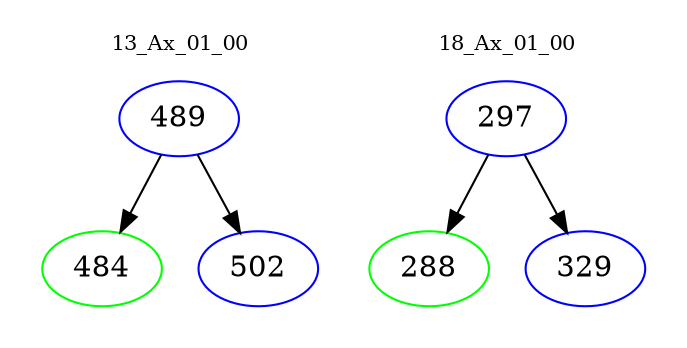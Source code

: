 digraph{
subgraph cluster_0 {
color = white
label = "13_Ax_01_00";
fontsize=10;
T0_489 [label="489", color="blue"]
T0_489 -> T0_484 [color="black"]
T0_484 [label="484", color="green"]
T0_489 -> T0_502 [color="black"]
T0_502 [label="502", color="blue"]
}
subgraph cluster_1 {
color = white
label = "18_Ax_01_00";
fontsize=10;
T1_297 [label="297", color="blue"]
T1_297 -> T1_288 [color="black"]
T1_288 [label="288", color="green"]
T1_297 -> T1_329 [color="black"]
T1_329 [label="329", color="blue"]
}
}
